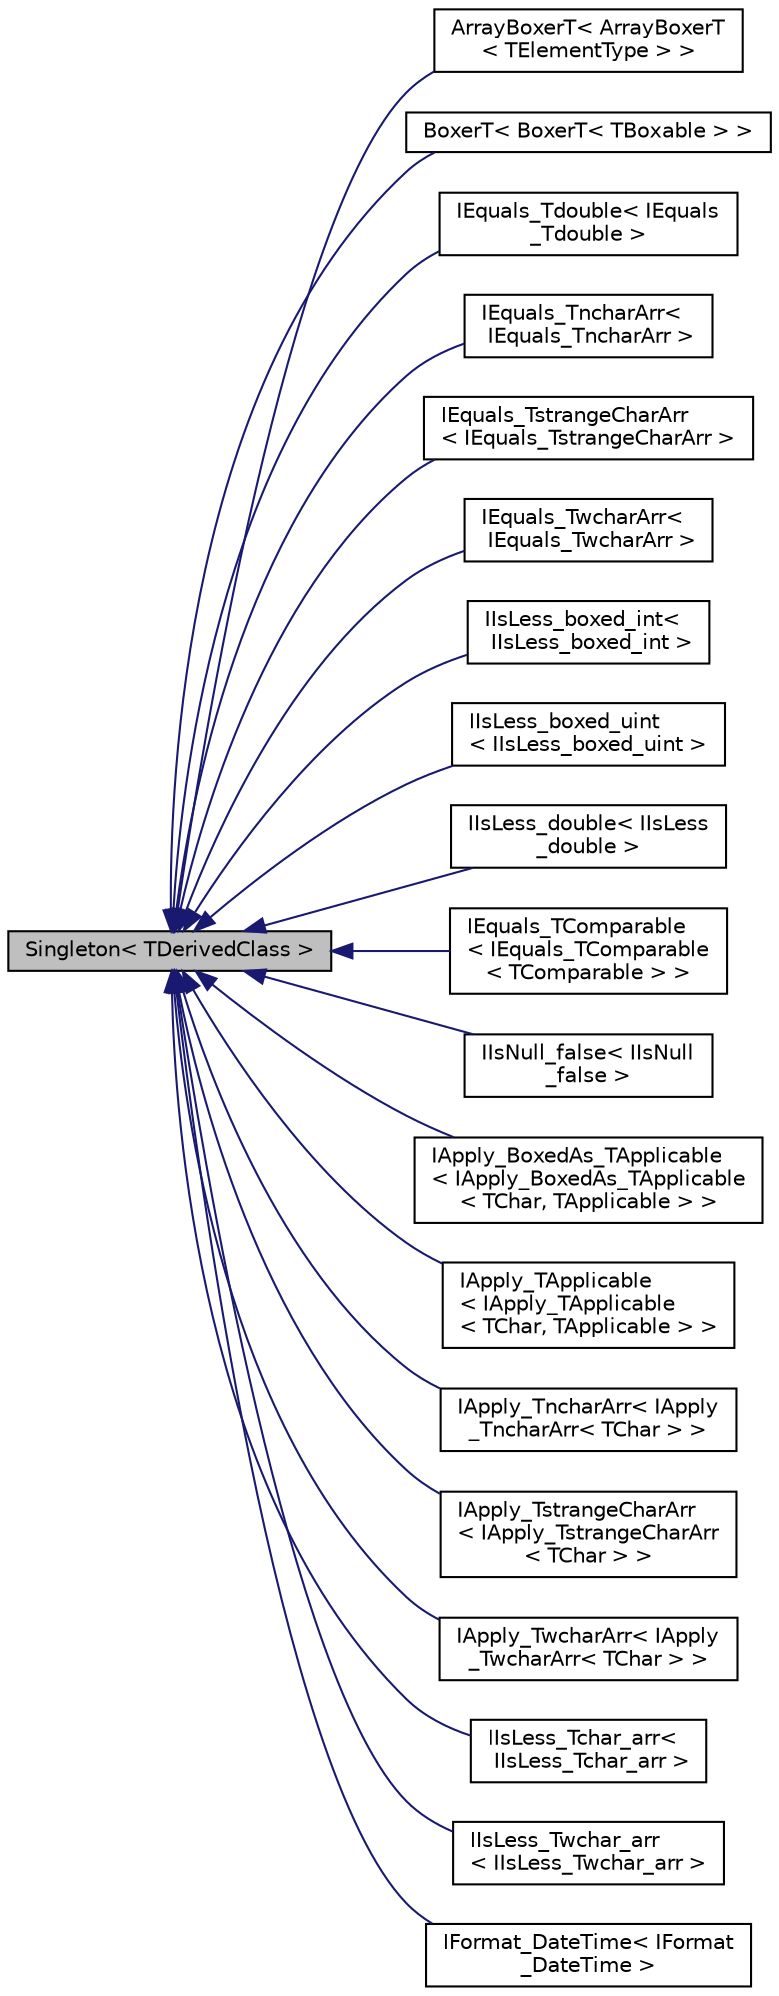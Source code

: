 digraph "Singleton&lt; TDerivedClass &gt;"
{
  edge [fontname="Helvetica",fontsize="10",labelfontname="Helvetica",labelfontsize="10"];
  node [fontname="Helvetica",fontsize="10",shape=record];
  rankdir="LR";
  Node0 [label="Singleton\< TDerivedClass \>",height=0.2,width=0.4,color="black", fillcolor="grey75", style="filled", fontcolor="black"];
  Node0 -> Node1 [dir="back",color="midnightblue",fontsize="10",style="solid",fontname="Helvetica"];
  Node1 [label="ArrayBoxerT\< ArrayBoxerT\l\< TElementType \> \>",height=0.2,width=0.4,color="black", fillcolor="white", style="filled",URL="$classaworx_1_1lib_1_1boxing_1_1ArrayBoxerT.html"];
  Node0 -> Node2 [dir="back",color="midnightblue",fontsize="10",style="solid",fontname="Helvetica"];
  Node2 [label="BoxerT\< BoxerT\< TBoxable \> \>",height=0.2,width=0.4,color="black", fillcolor="white", style="filled",URL="$classaworx_1_1lib_1_1boxing_1_1BoxerT.html"];
  Node0 -> Node3 [dir="back",color="midnightblue",fontsize="10",style="solid",fontname="Helvetica"];
  Node3 [label="IEquals_Tdouble\< IEquals\l_Tdouble \>",height=0.2,width=0.4,color="black", fillcolor="white", style="filled",URL="$classaworx_1_1lib_1_1boxing_1_1ftypes_1_1IEquals__Tdouble.html",tooltip="Implements &#39;Equals&#39; - interface for boxed double values. "];
  Node0 -> Node4 [dir="back",color="midnightblue",fontsize="10",style="solid",fontname="Helvetica"];
  Node4 [label="IEquals_TncharArr\<\l IEquals_TncharArr \>",height=0.2,width=0.4,color="black", fillcolor="white", style="filled",URL="$classaworx_1_1lib_1_1boxing_1_1ftypes_1_1IEquals__TncharArr.html",tooltip="Implements &#39;Equals&#39; - interface for boxed nchar[] values. "];
  Node0 -> Node5 [dir="back",color="midnightblue",fontsize="10",style="solid",fontname="Helvetica"];
  Node5 [label="IEquals_TstrangeCharArr\l\< IEquals_TstrangeCharArr \>",height=0.2,width=0.4,color="black", fillcolor="white", style="filled",URL="$classaworx_1_1lib_1_1boxing_1_1ftypes_1_1IEquals__TstrangeCharArr.html",tooltip="Implements &#39;Equals&#39; - interface for boxed strangeChar[] values. "];
  Node0 -> Node6 [dir="back",color="midnightblue",fontsize="10",style="solid",fontname="Helvetica"];
  Node6 [label="IEquals_TwcharArr\<\l IEquals_TwcharArr \>",height=0.2,width=0.4,color="black", fillcolor="white", style="filled",URL="$classaworx_1_1lib_1_1boxing_1_1ftypes_1_1IEquals__TwcharArr.html",tooltip="Implements &#39;Equals&#39; - interface for boxed wchar[] values. "];
  Node0 -> Node7 [dir="back",color="midnightblue",fontsize="10",style="solid",fontname="Helvetica"];
  Node7 [label="IIsLess_boxed_int\<\l IIsLess_boxed_int \>",height=0.2,width=0.4,color="black", fillcolor="white", style="filled",URL="$classaworx_1_1lib_1_1boxing_1_1ftypes_1_1IIsLess__boxed__int.html",tooltip="Implements &#39;IsLess&#39; - interface for boxed boxed_int values. "];
  Node0 -> Node8 [dir="back",color="midnightblue",fontsize="10",style="solid",fontname="Helvetica"];
  Node8 [label="IIsLess_boxed_uint\l\< IIsLess_boxed_uint \>",height=0.2,width=0.4,color="black", fillcolor="white", style="filled",URL="$classaworx_1_1lib_1_1boxing_1_1ftypes_1_1IIsLess__boxed__uint.html",tooltip="Implements &#39;IsLess&#39; - interface for boxed boxed_uint values. "];
  Node0 -> Node9 [dir="back",color="midnightblue",fontsize="10",style="solid",fontname="Helvetica"];
  Node9 [label="IIsLess_double\< IIsLess\l_double \>",height=0.2,width=0.4,color="black", fillcolor="white", style="filled",URL="$classaworx_1_1lib_1_1boxing_1_1ftypes_1_1IIsLess__double.html",tooltip="Implements &#39;IsLess&#39; - interface for boxed double values. "];
  Node0 -> Node10 [dir="back",color="midnightblue",fontsize="10",style="solid",fontname="Helvetica"];
  Node10 [label="IEquals_TComparable\l\< IEquals_TComparable\l\< TComparable \> \>",height=0.2,width=0.4,color="black", fillcolor="white", style="filled",URL="$classaworx_1_1lib_1_1boxing_1_1IEquals__TComparable.html"];
  Node0 -> Node11 [dir="back",color="midnightblue",fontsize="10",style="solid",fontname="Helvetica"];
  Node11 [label="IIsNull_false\< IIsNull\l_false \>",height=0.2,width=0.4,color="black", fillcolor="white", style="filled",URL="$classaworx_1_1lib_1_1boxing_1_1IIsNull__false.html"];
  Node0 -> Node12 [dir="back",color="midnightblue",fontsize="10",style="solid",fontname="Helvetica"];
  Node12 [label="IApply_BoxedAs_TApplicable\l\< IApply_BoxedAs_TApplicable\l\< TChar, TApplicable \> \>",height=0.2,width=0.4,color="black", fillcolor="white", style="filled",URL="$classaworx_1_1lib_1_1strings_1_1boxing_1_1IApply__BoxedAs__TApplicable.html"];
  Node0 -> Node13 [dir="back",color="midnightblue",fontsize="10",style="solid",fontname="Helvetica"];
  Node13 [label="IApply_TApplicable\l\< IApply_TApplicable\l\< TChar, TApplicable \> \>",height=0.2,width=0.4,color="black", fillcolor="white", style="filled",URL="$classaworx_1_1lib_1_1strings_1_1boxing_1_1IApply__TApplicable.html"];
  Node0 -> Node14 [dir="back",color="midnightblue",fontsize="10",style="solid",fontname="Helvetica"];
  Node14 [label="IApply_TncharArr\< IApply\l_TncharArr\< TChar \> \>",height=0.2,width=0.4,color="black", fillcolor="white", style="filled",URL="$classaworx_1_1lib_1_1strings_1_1boxing_1_1IApply__TncharArr.html",tooltip="Implementation of IApply for boxable types char[] and char*. "];
  Node0 -> Node15 [dir="back",color="midnightblue",fontsize="10",style="solid",fontname="Helvetica"];
  Node15 [label="IApply_TstrangeCharArr\l\< IApply_TstrangeCharArr\l\< TChar \> \>",height=0.2,width=0.4,color="black", fillcolor="white", style="filled",URL="$classaworx_1_1lib_1_1strings_1_1boxing_1_1IApply__TstrangeCharArr.html",tooltip="Implementation of IApply for boxable types strangeChar[] and strangeChar*. "];
  Node0 -> Node16 [dir="back",color="midnightblue",fontsize="10",style="solid",fontname="Helvetica"];
  Node16 [label="IApply_TwcharArr\< IApply\l_TwcharArr\< TChar \> \>",height=0.2,width=0.4,color="black", fillcolor="white", style="filled",URL="$classaworx_1_1lib_1_1strings_1_1boxing_1_1IApply__TwcharArr.html",tooltip="Implementation of IApply for boxable types wchar_t[] and wchar_t*. "];
  Node0 -> Node17 [dir="back",color="midnightblue",fontsize="10",style="solid",fontname="Helvetica"];
  Node17 [label="IIsLess_Tchar_arr\<\l IIsLess_Tchar_arr \>",height=0.2,width=0.4,color="black", fillcolor="white", style="filled",URL="$classaworx_1_1lib_1_1strings_1_1boxing_1_1IIsLess__Tchar__arr.html",tooltip="Implements &#39;IsLess&#39; - interface for boxed char arrays. "];
  Node0 -> Node18 [dir="back",color="midnightblue",fontsize="10",style="solid",fontname="Helvetica"];
  Node18 [label="IIsLess_Twchar_arr\l\< IIsLess_Twchar_arr \>",height=0.2,width=0.4,color="black", fillcolor="white", style="filled",URL="$classaworx_1_1lib_1_1strings_1_1boxing_1_1IIsLess__Twchar__arr.html",tooltip="Implements &#39;IsLess&#39; - interface for boxed wchar_t arrays. "];
  Node0 -> Node19 [dir="back",color="midnightblue",fontsize="10",style="solid",fontname="Helvetica"];
  Node19 [label="IFormat_DateTime\< IFormat\l_DateTime \>",height=0.2,width=0.4,color="black", fillcolor="white", style="filled",URL="$classaworx_1_1lib_1_1time_1_1IFormat__DateTime.html"];
}

